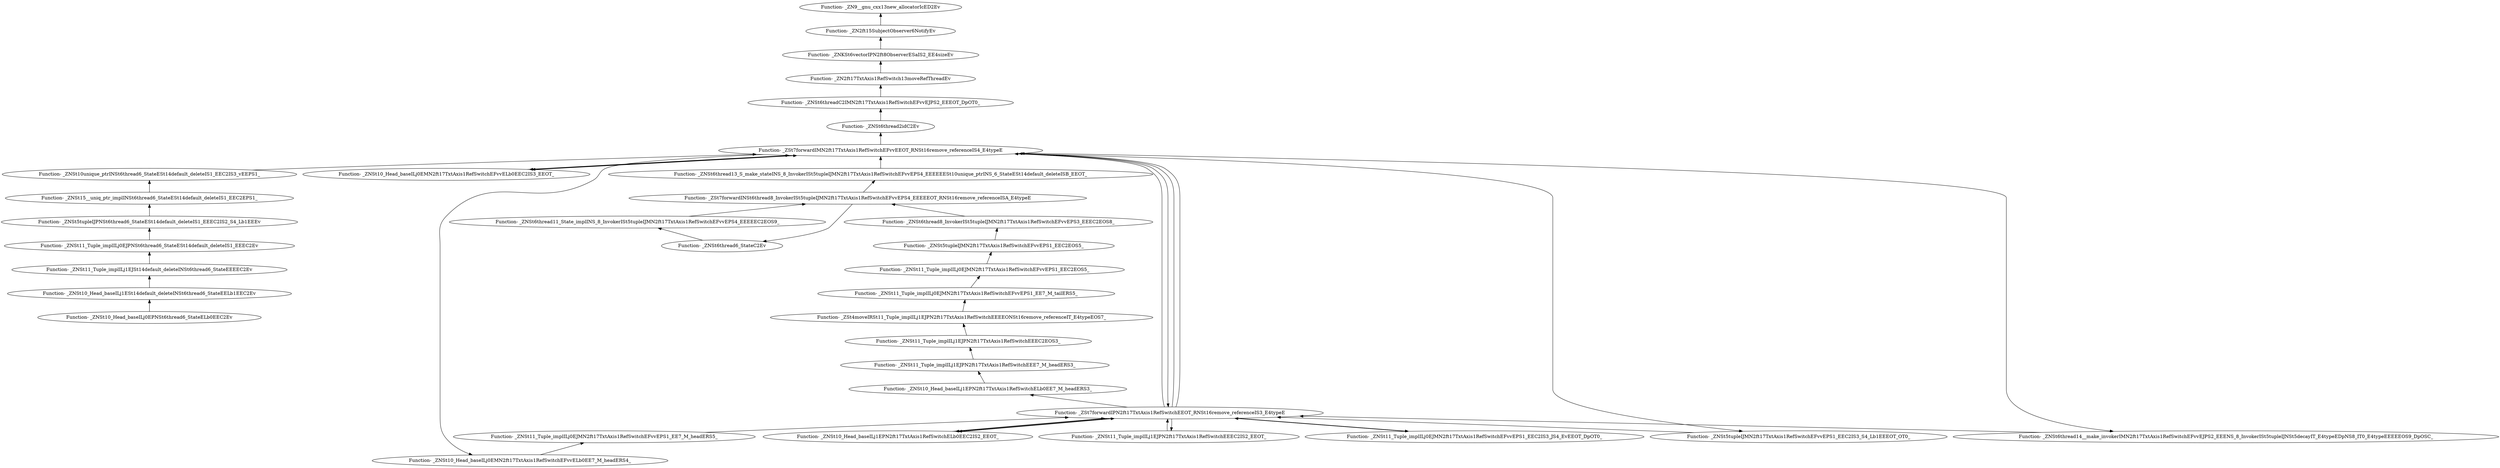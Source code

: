 digraph {
	"Function- _ZNSt10_Head_baseILj0EPNSt6thread6_StateELb0EEC2Ev"
	"Function- _ZNSt10_Head_baseILj1ESt14default_deleteINSt6thread6_StateEELb1EEC2Ev"
	"Function- _ZNSt10_Head_baseILj1ESt14default_deleteINSt6thread6_StateEELb1EEC2Ev" -> "Function- _ZNSt10_Head_baseILj0EPNSt6thread6_StateELb0EEC2Ev" [dir=back]
	"Function- _ZNSt11_Tuple_implILj1EJSt14default_deleteINSt6thread6_StateEEEEC2Ev"
	"Function- _ZNSt11_Tuple_implILj1EJSt14default_deleteINSt6thread6_StateEEEEC2Ev" -> "Function- _ZNSt10_Head_baseILj1ESt14default_deleteINSt6thread6_StateEELb1EEC2Ev" [dir=back]
	"Function- _ZNSt11_Tuple_implILj0EJPNSt6thread6_StateESt14default_deleteIS1_EEEC2Ev"
	"Function- _ZNSt11_Tuple_implILj0EJPNSt6thread6_StateESt14default_deleteIS1_EEEC2Ev" -> "Function- _ZNSt11_Tuple_implILj1EJSt14default_deleteINSt6thread6_StateEEEEC2Ev" [dir=back]
	"Function- _ZNSt5tupleIJPNSt6thread6_StateESt14default_deleteIS1_EEEC2IS2_S4_Lb1EEEv"
	"Function- _ZNSt5tupleIJPNSt6thread6_StateESt14default_deleteIS1_EEEC2IS2_S4_Lb1EEEv" -> "Function- _ZNSt11_Tuple_implILj0EJPNSt6thread6_StateESt14default_deleteIS1_EEEC2Ev" [dir=back]
	"Function- _ZNSt15__uniq_ptr_implINSt6thread6_StateESt14default_deleteIS1_EEC2EPS1_"
	"Function- _ZNSt15__uniq_ptr_implINSt6thread6_StateESt14default_deleteIS1_EEC2EPS1_" -> "Function- _ZNSt5tupleIJPNSt6thread6_StateESt14default_deleteIS1_EEEC2IS2_S4_Lb1EEEv" [dir=back]
	"Function- _ZNSt10unique_ptrINSt6thread6_StateESt14default_deleteIS1_EEC2IS3_vEEPS1_"
	"Function- _ZNSt10unique_ptrINSt6thread6_StateESt14default_deleteIS1_EEC2IS3_vEEPS1_" -> "Function- _ZNSt15__uniq_ptr_implINSt6thread6_StateESt14default_deleteIS1_EEC2EPS1_" [dir=back]
	"Function- _ZSt7forwardIMN2ft17TxtAxis1RefSwitchEFvvEEOT_RNSt16remove_referenceIS4_E4typeE"
	"Function- _ZSt7forwardIMN2ft17TxtAxis1RefSwitchEFvvEEOT_RNSt16remove_referenceIS4_E4typeE" -> "Function- _ZNSt10unique_ptrINSt6thread6_StateESt14default_deleteIS1_EEC2IS3_vEEPS1_" [dir=back]
	"Function- _ZNSt10_Head_baseILj0EMN2ft17TxtAxis1RefSwitchEFvvELb0EEC2IS3_EEOT_"
	"Function- _ZNSt10_Head_baseILj0EMN2ft17TxtAxis1RefSwitchEFvvELb0EEC2IS3_EEOT_" -> "Function- _ZSt7forwardIMN2ft17TxtAxis1RefSwitchEFvvEEOT_RNSt16remove_referenceIS4_E4typeE" [dir=back]
	"Function- _ZSt7forwardIMN2ft17TxtAxis1RefSwitchEFvvEEOT_RNSt16remove_referenceIS4_E4typeE"
	"Function- _ZSt7forwardIMN2ft17TxtAxis1RefSwitchEFvvEEOT_RNSt16remove_referenceIS4_E4typeE" -> "Function- _ZNSt10_Head_baseILj0EMN2ft17TxtAxis1RefSwitchEFvvELb0EEC2IS3_EEOT_" [dir=back]
	"Function- _ZNSt10_Head_baseILj0EMN2ft17TxtAxis1RefSwitchEFvvELb0EE7_M_headERS4_"
	"Function- _ZNSt10_Head_baseILj0EMN2ft17TxtAxis1RefSwitchEFvvELb0EE7_M_headERS4_" -> "Function- _ZSt7forwardIMN2ft17TxtAxis1RefSwitchEFvvEEOT_RNSt16remove_referenceIS4_E4typeE" [dir=back]
	"Function- _ZNSt11_Tuple_implILj0EJMN2ft17TxtAxis1RefSwitchEFvvEPS1_EE7_M_headERS5_"
	"Function- _ZNSt11_Tuple_implILj0EJMN2ft17TxtAxis1RefSwitchEFvvEPS1_EE7_M_headERS5_" -> "Function- _ZNSt10_Head_baseILj0EMN2ft17TxtAxis1RefSwitchEFvvELb0EE7_M_headERS4_" [dir=back]
	"Function- _ZSt7forwardIPN2ft17TxtAxis1RefSwitchEEOT_RNSt16remove_referenceIS3_E4typeE"
	"Function- _ZSt7forwardIPN2ft17TxtAxis1RefSwitchEEOT_RNSt16remove_referenceIS3_E4typeE" -> "Function- _ZNSt11_Tuple_implILj0EJMN2ft17TxtAxis1RefSwitchEFvvEPS1_EE7_M_headERS5_" [dir=back]
	"Function- _ZNSt10_Head_baseILj1EPN2ft17TxtAxis1RefSwitchELb0EEC2IS2_EEOT_"
	"Function- _ZNSt10_Head_baseILj1EPN2ft17TxtAxis1RefSwitchELb0EEC2IS2_EEOT_" -> "Function- _ZSt7forwardIPN2ft17TxtAxis1RefSwitchEEOT_RNSt16remove_referenceIS3_E4typeE" [dir=back]
	"Function- _ZSt7forwardIPN2ft17TxtAxis1RefSwitchEEOT_RNSt16remove_referenceIS3_E4typeE"
	"Function- _ZSt7forwardIPN2ft17TxtAxis1RefSwitchEEOT_RNSt16remove_referenceIS3_E4typeE" -> "Function- _ZNSt10_Head_baseILj1EPN2ft17TxtAxis1RefSwitchELb0EEC2IS2_EEOT_" [dir=back]
	"Function- _ZNSt10_Head_baseILj1EPN2ft17TxtAxis1RefSwitchELb0EE7_M_headERS3_"
	"Function- _ZNSt10_Head_baseILj1EPN2ft17TxtAxis1RefSwitchELb0EE7_M_headERS3_" -> "Function- _ZSt7forwardIPN2ft17TxtAxis1RefSwitchEEOT_RNSt16remove_referenceIS3_E4typeE" [dir=back]
	"Function- _ZNSt11_Tuple_implILj1EJPN2ft17TxtAxis1RefSwitchEEE7_M_headERS3_"
	"Function- _ZNSt11_Tuple_implILj1EJPN2ft17TxtAxis1RefSwitchEEE7_M_headERS3_" -> "Function- _ZNSt10_Head_baseILj1EPN2ft17TxtAxis1RefSwitchELb0EE7_M_headERS3_" [dir=back]
	"Function- _ZNSt11_Tuple_implILj1EJPN2ft17TxtAxis1RefSwitchEEEC2EOS3_"
	"Function- _ZNSt11_Tuple_implILj1EJPN2ft17TxtAxis1RefSwitchEEEC2EOS3_" -> "Function- _ZNSt11_Tuple_implILj1EJPN2ft17TxtAxis1RefSwitchEEE7_M_headERS3_" [dir=back]
	"Function- _ZSt4moveIRSt11_Tuple_implILj1EJPN2ft17TxtAxis1RefSwitchEEEEONSt16remove_referenceIT_E4typeEOS7_"
	"Function- _ZSt4moveIRSt11_Tuple_implILj1EJPN2ft17TxtAxis1RefSwitchEEEEONSt16remove_referenceIT_E4typeEOS7_" -> "Function- _ZNSt11_Tuple_implILj1EJPN2ft17TxtAxis1RefSwitchEEEC2EOS3_" [dir=back]
	"Function- _ZNSt11_Tuple_implILj0EJMN2ft17TxtAxis1RefSwitchEFvvEPS1_EE7_M_tailERS5_"
	"Function- _ZNSt11_Tuple_implILj0EJMN2ft17TxtAxis1RefSwitchEFvvEPS1_EE7_M_tailERS5_" -> "Function- _ZSt4moveIRSt11_Tuple_implILj1EJPN2ft17TxtAxis1RefSwitchEEEEONSt16remove_referenceIT_E4typeEOS7_" [dir=back]
	"Function- _ZNSt11_Tuple_implILj0EJMN2ft17TxtAxis1RefSwitchEFvvEPS1_EEC2EOS5_"
	"Function- _ZNSt11_Tuple_implILj0EJMN2ft17TxtAxis1RefSwitchEFvvEPS1_EEC2EOS5_" -> "Function- _ZNSt11_Tuple_implILj0EJMN2ft17TxtAxis1RefSwitchEFvvEPS1_EE7_M_tailERS5_" [dir=back]
	"Function- _ZNSt5tupleIJMN2ft17TxtAxis1RefSwitchEFvvEPS1_EEC2EOS5_"
	"Function- _ZNSt5tupleIJMN2ft17TxtAxis1RefSwitchEFvvEPS1_EEC2EOS5_" -> "Function- _ZNSt11_Tuple_implILj0EJMN2ft17TxtAxis1RefSwitchEFvvEPS1_EEC2EOS5_" [dir=back]
	"Function- _ZNSt6thread8_InvokerISt5tupleIJMN2ft17TxtAxis1RefSwitchEFvvEPS3_EEEC2EOS8_"
	"Function- _ZNSt6thread8_InvokerISt5tupleIJMN2ft17TxtAxis1RefSwitchEFvvEPS3_EEEC2EOS8_" -> "Function- _ZNSt5tupleIJMN2ft17TxtAxis1RefSwitchEFvvEPS1_EEC2EOS5_" [dir=back]
	"Function- _ZSt7forwardINSt6thread8_InvokerISt5tupleIJMN2ft17TxtAxis1RefSwitchEFvvEPS4_EEEEEOT_RNSt16remove_referenceISA_E4typeE"
	"Function- _ZSt7forwardINSt6thread8_InvokerISt5tupleIJMN2ft17TxtAxis1RefSwitchEFvvEPS4_EEEEEOT_RNSt16remove_referenceISA_E4typeE" -> "Function- _ZNSt6thread8_InvokerISt5tupleIJMN2ft17TxtAxis1RefSwitchEFvvEPS3_EEEC2EOS8_" [dir=back]
	"Function- _ZNSt6thread6_StateC2Ev"
	"Function- _ZNSt6thread6_StateC2Ev" -> "Function- _ZSt7forwardINSt6thread8_InvokerISt5tupleIJMN2ft17TxtAxis1RefSwitchEFvvEPS4_EEEEEOT_RNSt16remove_referenceISA_E4typeE" [dir=back]
	"Function- _ZNSt6thread11_State_implINS_8_InvokerISt5tupleIJMN2ft17TxtAxis1RefSwitchEFvvEPS4_EEEEEC2EOS9_"
	"Function- _ZNSt6thread11_State_implINS_8_InvokerISt5tupleIJMN2ft17TxtAxis1RefSwitchEFvvEPS4_EEEEEC2EOS9_" -> "Function- _ZNSt6thread6_StateC2Ev" [dir=back]
	"Function- _ZSt7forwardINSt6thread8_InvokerISt5tupleIJMN2ft17TxtAxis1RefSwitchEFvvEPS4_EEEEEOT_RNSt16remove_referenceISA_E4typeE"
	"Function- _ZSt7forwardINSt6thread8_InvokerISt5tupleIJMN2ft17TxtAxis1RefSwitchEFvvEPS4_EEEEEOT_RNSt16remove_referenceISA_E4typeE" -> "Function- _ZNSt6thread11_State_implINS_8_InvokerISt5tupleIJMN2ft17TxtAxis1RefSwitchEFvvEPS4_EEEEEC2EOS9_" [dir=back]
	"Function- _ZNSt6thread13_S_make_stateINS_8_InvokerISt5tupleIJMN2ft17TxtAxis1RefSwitchEFvvEPS4_EEEEEESt10unique_ptrINS_6_StateESt14default_deleteISB_EEOT_"
	"Function- _ZNSt6thread13_S_make_stateINS_8_InvokerISt5tupleIJMN2ft17TxtAxis1RefSwitchEFvvEPS4_EEEEEESt10unique_ptrINS_6_StateESt14default_deleteISB_EEOT_" -> "Function- _ZSt7forwardINSt6thread8_InvokerISt5tupleIJMN2ft17TxtAxis1RefSwitchEFvvEPS4_EEEEEOT_RNSt16remove_referenceISA_E4typeE" [dir=back]
	"Function- _ZSt7forwardIMN2ft17TxtAxis1RefSwitchEFvvEEOT_RNSt16remove_referenceIS4_E4typeE"
	"Function- _ZSt7forwardIMN2ft17TxtAxis1RefSwitchEFvvEEOT_RNSt16remove_referenceIS4_E4typeE" -> "Function- _ZNSt6thread13_S_make_stateINS_8_InvokerISt5tupleIJMN2ft17TxtAxis1RefSwitchEFvvEPS4_EEEEEESt10unique_ptrINS_6_StateESt14default_deleteISB_EEOT_" [dir=back]
	"Function- _ZNSt10_Head_baseILj0EMN2ft17TxtAxis1RefSwitchEFvvELb0EEC2IS3_EEOT_"
	"Function- _ZNSt10_Head_baseILj0EMN2ft17TxtAxis1RefSwitchEFvvELb0EEC2IS3_EEOT_" -> "Function- _ZSt7forwardIMN2ft17TxtAxis1RefSwitchEFvvEEOT_RNSt16remove_referenceIS4_E4typeE" [dir=back]
	"Function- _ZSt7forwardIMN2ft17TxtAxis1RefSwitchEFvvEEOT_RNSt16remove_referenceIS4_E4typeE"
	"Function- _ZSt7forwardIMN2ft17TxtAxis1RefSwitchEFvvEEOT_RNSt16remove_referenceIS4_E4typeE" -> "Function- _ZNSt10_Head_baseILj0EMN2ft17TxtAxis1RefSwitchEFvvELb0EEC2IS3_EEOT_" [dir=back]
	"Function- _ZSt7forwardIPN2ft17TxtAxis1RefSwitchEEOT_RNSt16remove_referenceIS3_E4typeE"
	"Function- _ZSt7forwardIPN2ft17TxtAxis1RefSwitchEEOT_RNSt16remove_referenceIS3_E4typeE" -> "Function- _ZSt7forwardIMN2ft17TxtAxis1RefSwitchEFvvEEOT_RNSt16remove_referenceIS4_E4typeE" [dir=back]
	"Function- _ZNSt10_Head_baseILj1EPN2ft17TxtAxis1RefSwitchELb0EEC2IS2_EEOT_"
	"Function- _ZNSt10_Head_baseILj1EPN2ft17TxtAxis1RefSwitchELb0EEC2IS2_EEOT_" -> "Function- _ZSt7forwardIPN2ft17TxtAxis1RefSwitchEEOT_RNSt16remove_referenceIS3_E4typeE" [dir=back]
	"Function- _ZSt7forwardIPN2ft17TxtAxis1RefSwitchEEOT_RNSt16remove_referenceIS3_E4typeE"
	"Function- _ZSt7forwardIPN2ft17TxtAxis1RefSwitchEEOT_RNSt16remove_referenceIS3_E4typeE" -> "Function- _ZNSt10_Head_baseILj1EPN2ft17TxtAxis1RefSwitchELb0EEC2IS2_EEOT_" [dir=back]
	"Function- _ZNSt11_Tuple_implILj1EJPN2ft17TxtAxis1RefSwitchEEEC2IS2_EEOT_"
	"Function- _ZNSt11_Tuple_implILj1EJPN2ft17TxtAxis1RefSwitchEEEC2IS2_EEOT_" -> "Function- _ZSt7forwardIPN2ft17TxtAxis1RefSwitchEEOT_RNSt16remove_referenceIS3_E4typeE" [dir=back]
	"Function- _ZSt7forwardIPN2ft17TxtAxis1RefSwitchEEOT_RNSt16remove_referenceIS3_E4typeE"
	"Function- _ZSt7forwardIPN2ft17TxtAxis1RefSwitchEEOT_RNSt16remove_referenceIS3_E4typeE" -> "Function- _ZNSt11_Tuple_implILj1EJPN2ft17TxtAxis1RefSwitchEEEC2IS2_EEOT_" [dir=back]
	"Function- _ZNSt11_Tuple_implILj0EJMN2ft17TxtAxis1RefSwitchEFvvEPS1_EEC2IS3_JS4_EvEEOT_DpOT0_"
	"Function- _ZNSt11_Tuple_implILj0EJMN2ft17TxtAxis1RefSwitchEFvvEPS1_EEC2IS3_JS4_EvEEOT_DpOT0_" -> "Function- _ZSt7forwardIPN2ft17TxtAxis1RefSwitchEEOT_RNSt16remove_referenceIS3_E4typeE" [dir=back]
	"Function- _ZSt7forwardIPN2ft17TxtAxis1RefSwitchEEOT_RNSt16remove_referenceIS3_E4typeE"
	"Function- _ZSt7forwardIPN2ft17TxtAxis1RefSwitchEEOT_RNSt16remove_referenceIS3_E4typeE" -> "Function- _ZNSt11_Tuple_implILj0EJMN2ft17TxtAxis1RefSwitchEFvvEPS1_EEC2IS3_JS4_EvEEOT_DpOT0_" [dir=back]
	"Function- _ZSt7forwardIMN2ft17TxtAxis1RefSwitchEFvvEEOT_RNSt16remove_referenceIS4_E4typeE"
	"Function- _ZSt7forwardIMN2ft17TxtAxis1RefSwitchEFvvEEOT_RNSt16remove_referenceIS4_E4typeE" -> "Function- _ZSt7forwardIPN2ft17TxtAxis1RefSwitchEEOT_RNSt16remove_referenceIS3_E4typeE" [dir=back]
	"Function- _ZNSt5tupleIJMN2ft17TxtAxis1RefSwitchEFvvEPS1_EEC2IS3_S4_Lb1EEEOT_OT0_"
	"Function- _ZNSt5tupleIJMN2ft17TxtAxis1RefSwitchEFvvEPS1_EEC2IS3_S4_Lb1EEEOT_OT0_" -> "Function- _ZSt7forwardIMN2ft17TxtAxis1RefSwitchEFvvEEOT_RNSt16remove_referenceIS4_E4typeE" [dir=back]
	"Function- _ZSt7forwardIPN2ft17TxtAxis1RefSwitchEEOT_RNSt16remove_referenceIS3_E4typeE"
	"Function- _ZSt7forwardIPN2ft17TxtAxis1RefSwitchEEOT_RNSt16remove_referenceIS3_E4typeE" -> "Function- _ZNSt5tupleIJMN2ft17TxtAxis1RefSwitchEFvvEPS1_EEC2IS3_S4_Lb1EEEOT_OT0_" [dir=back]
	"Function- _ZSt7forwardIMN2ft17TxtAxis1RefSwitchEFvvEEOT_RNSt16remove_referenceIS4_E4typeE"
	"Function- _ZSt7forwardIMN2ft17TxtAxis1RefSwitchEFvvEEOT_RNSt16remove_referenceIS4_E4typeE" -> "Function- _ZSt7forwardIPN2ft17TxtAxis1RefSwitchEEOT_RNSt16remove_referenceIS3_E4typeE" [dir=back]
	"Function- _ZNSt6thread14__make_invokerIMN2ft17TxtAxis1RefSwitchEFvvEJPS2_EEENS_8_InvokerISt5tupleIJNSt5decayIT_E4typeEDpNS8_IT0_E4typeEEEEEOS9_DpOSC_"
	"Function- _ZNSt6thread14__make_invokerIMN2ft17TxtAxis1RefSwitchEFvvEJPS2_EEENS_8_InvokerISt5tupleIJNSt5decayIT_E4typeEDpNS8_IT0_E4typeEEEEEOS9_DpOSC_" -> "Function- _ZSt7forwardIMN2ft17TxtAxis1RefSwitchEFvvEEOT_RNSt16remove_referenceIS4_E4typeE" [dir=back]
	"Function- _ZSt7forwardIPN2ft17TxtAxis1RefSwitchEEOT_RNSt16remove_referenceIS3_E4typeE"
	"Function- _ZSt7forwardIPN2ft17TxtAxis1RefSwitchEEOT_RNSt16remove_referenceIS3_E4typeE" -> "Function- _ZNSt6thread14__make_invokerIMN2ft17TxtAxis1RefSwitchEFvvEJPS2_EEENS_8_InvokerISt5tupleIJNSt5decayIT_E4typeEDpNS8_IT0_E4typeEEEEEOS9_DpOSC_" [dir=back]
	"Function- _ZSt7forwardIMN2ft17TxtAxis1RefSwitchEFvvEEOT_RNSt16remove_referenceIS4_E4typeE"
	"Function- _ZSt7forwardIMN2ft17TxtAxis1RefSwitchEFvvEEOT_RNSt16remove_referenceIS4_E4typeE" -> "Function- _ZSt7forwardIPN2ft17TxtAxis1RefSwitchEEOT_RNSt16remove_referenceIS3_E4typeE" [dir=back]
	"Function- _ZNSt6thread2idC2Ev"
	"Function- _ZNSt6thread2idC2Ev" -> "Function- _ZSt7forwardIMN2ft17TxtAxis1RefSwitchEFvvEEOT_RNSt16remove_referenceIS4_E4typeE" [dir=back]
	"Function- _ZNSt6threadC2IMN2ft17TxtAxis1RefSwitchEFvvEJPS2_EEEOT_DpOT0_"
	"Function- _ZNSt6threadC2IMN2ft17TxtAxis1RefSwitchEFvvEJPS2_EEEOT_DpOT0_" -> "Function- _ZNSt6thread2idC2Ev" [dir=back]
	"Function- _ZN2ft17TxtAxis1RefSwitch13moveRefThreadEv"
	"Function- _ZN2ft17TxtAxis1RefSwitch13moveRefThreadEv" -> "Function- _ZNSt6threadC2IMN2ft17TxtAxis1RefSwitchEFvvEJPS2_EEEOT_DpOT0_" [dir=back]
	"Function- _ZNKSt6vectorIPN2ft8ObserverESaIS2_EE4sizeEv"
	"Function- _ZNKSt6vectorIPN2ft8ObserverESaIS2_EE4sizeEv" -> "Function- _ZN2ft17TxtAxis1RefSwitch13moveRefThreadEv" [dir=back]
	"Function- _ZN2ft15SubjectObserver6NotifyEv"
	"Function- _ZN2ft15SubjectObserver6NotifyEv" -> "Function- _ZNKSt6vectorIPN2ft8ObserverESaIS2_EE4sizeEv" [dir=back]
	"Function- _ZN9__gnu_cxx13new_allocatorIcED2Ev"
	"Function- _ZN9__gnu_cxx13new_allocatorIcED2Ev" -> "Function- _ZN2ft15SubjectObserver6NotifyEv" [dir=back]
}
